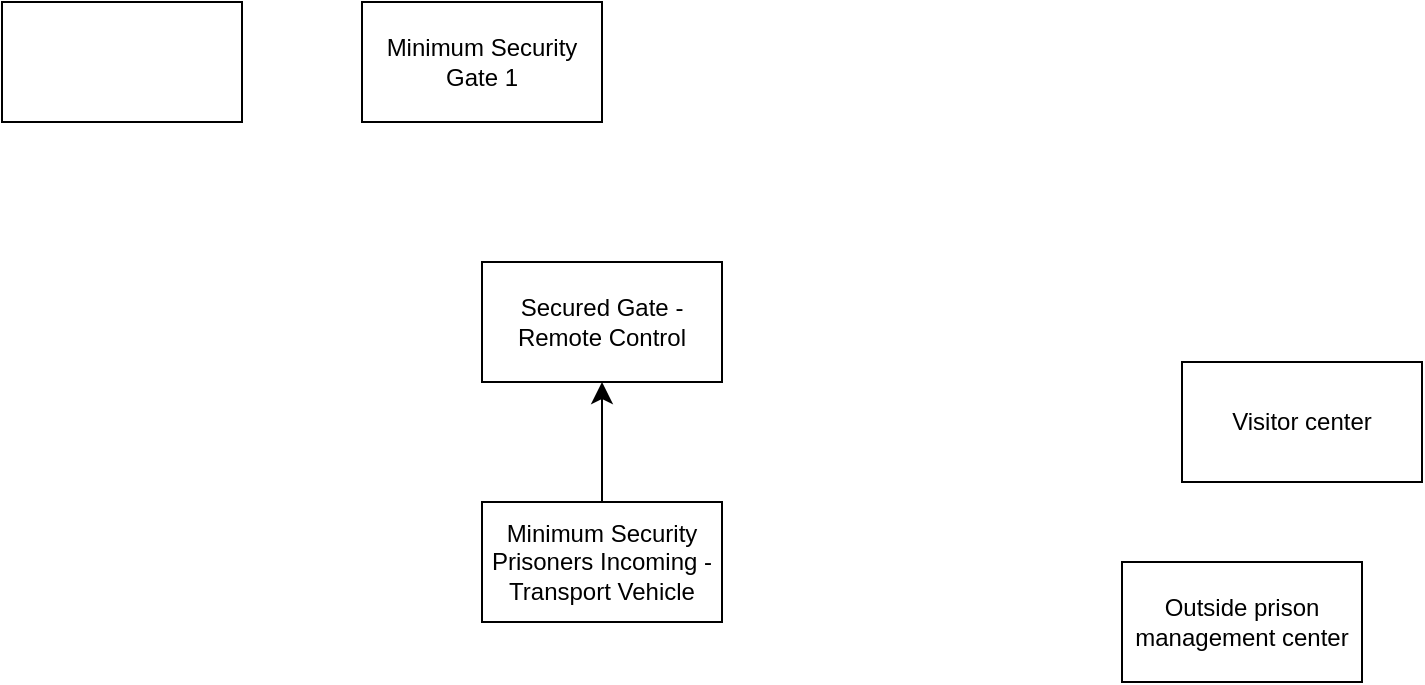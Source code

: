 <mxfile version="26.2.9">
  <diagram name="Page-1" id="2o_ZMhOHTUwdQuOdnsxO">
    <mxGraphModel dx="1294" dy="349" grid="1" gridSize="10" guides="1" tooltips="1" connect="1" arrows="1" fold="1" page="0" pageScale="1" pageWidth="850" pageHeight="1100" math="0" shadow="0">
      <root>
        <mxCell id="0" />
        <mxCell id="1" parent="0" />
        <mxCell id="uyNXr00KgsxmwsbwOb3L-3" style="edgeStyle=none;curved=1;rounded=0;orthogonalLoop=1;jettySize=auto;html=1;entryX=0.5;entryY=1;entryDx=0;entryDy=0;fontSize=12;startSize=8;endSize=8;" edge="1" parent="1" source="uyNXr00KgsxmwsbwOb3L-1" target="uyNXr00KgsxmwsbwOb3L-2">
          <mxGeometry relative="1" as="geometry" />
        </mxCell>
        <mxCell id="uyNXr00KgsxmwsbwOb3L-1" value="Minimum Security Prisoners Incoming - Transport Vehicle" style="whiteSpace=wrap;html=1;" vertex="1" parent="1">
          <mxGeometry x="40" y="700" width="120" height="60" as="geometry" />
        </mxCell>
        <mxCell id="uyNXr00KgsxmwsbwOb3L-2" value="Secured Gate - Remote Control" style="whiteSpace=wrap;html=1;" vertex="1" parent="1">
          <mxGeometry x="40" y="580" width="120" height="60" as="geometry" />
        </mxCell>
        <mxCell id="uyNXr00KgsxmwsbwOb3L-4" value="Visitor center" style="whiteSpace=wrap;html=1;" vertex="1" parent="1">
          <mxGeometry x="390" y="630" width="120" height="60" as="geometry" />
        </mxCell>
        <mxCell id="uyNXr00KgsxmwsbwOb3L-5" value="Outside prison management center" style="whiteSpace=wrap;html=1;" vertex="1" parent="1">
          <mxGeometry x="360" y="730" width="120" height="60" as="geometry" />
        </mxCell>
        <mxCell id="uyNXr00KgsxmwsbwOb3L-7" value="Minimum Security Gate 1" style="whiteSpace=wrap;html=1;" vertex="1" parent="1">
          <mxGeometry x="-20" y="450" width="120" height="60" as="geometry" />
        </mxCell>
        <mxCell id="uyNXr00KgsxmwsbwOb3L-8" value="" style="whiteSpace=wrap;html=1;" vertex="1" parent="1">
          <mxGeometry x="-200" y="450" width="120" height="60" as="geometry" />
        </mxCell>
      </root>
    </mxGraphModel>
  </diagram>
</mxfile>
